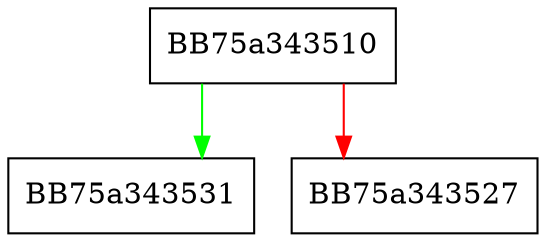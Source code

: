 digraph ReadAddressOperand {
  node [shape="box"];
  graph [splines=ortho];
  BB75a343510 -> BB75a343531 [color="green"];
  BB75a343510 -> BB75a343527 [color="red"];
}